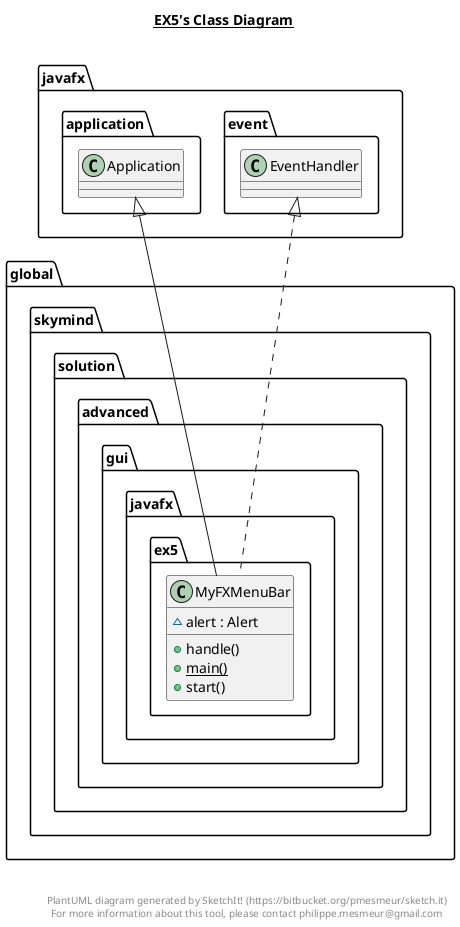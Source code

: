@startuml

title __EX5's Class Diagram__\n

  namespace global.skymind {
    namespace solution.advanced.gui.javafx.ex5 {
      class global.skymind.solution.advanced.gui.javafx.ex5.MyFXMenuBar {
          ~ alert : Alert
          + handle()
          {static} + main()
          + start()
      }
    }
  }
  

  global.skymind.solution.advanced.gui.javafx.ex5.MyFXMenuBar .up.|> javafx.event.EventHandler
  global.skymind.solution.advanced.gui.javafx.ex5.MyFXMenuBar -up-|> javafx.application.Application


right footer


PlantUML diagram generated by SketchIt! (https://bitbucket.org/pmesmeur/sketch.it)
For more information about this tool, please contact philippe.mesmeur@gmail.com
endfooter

@enduml
